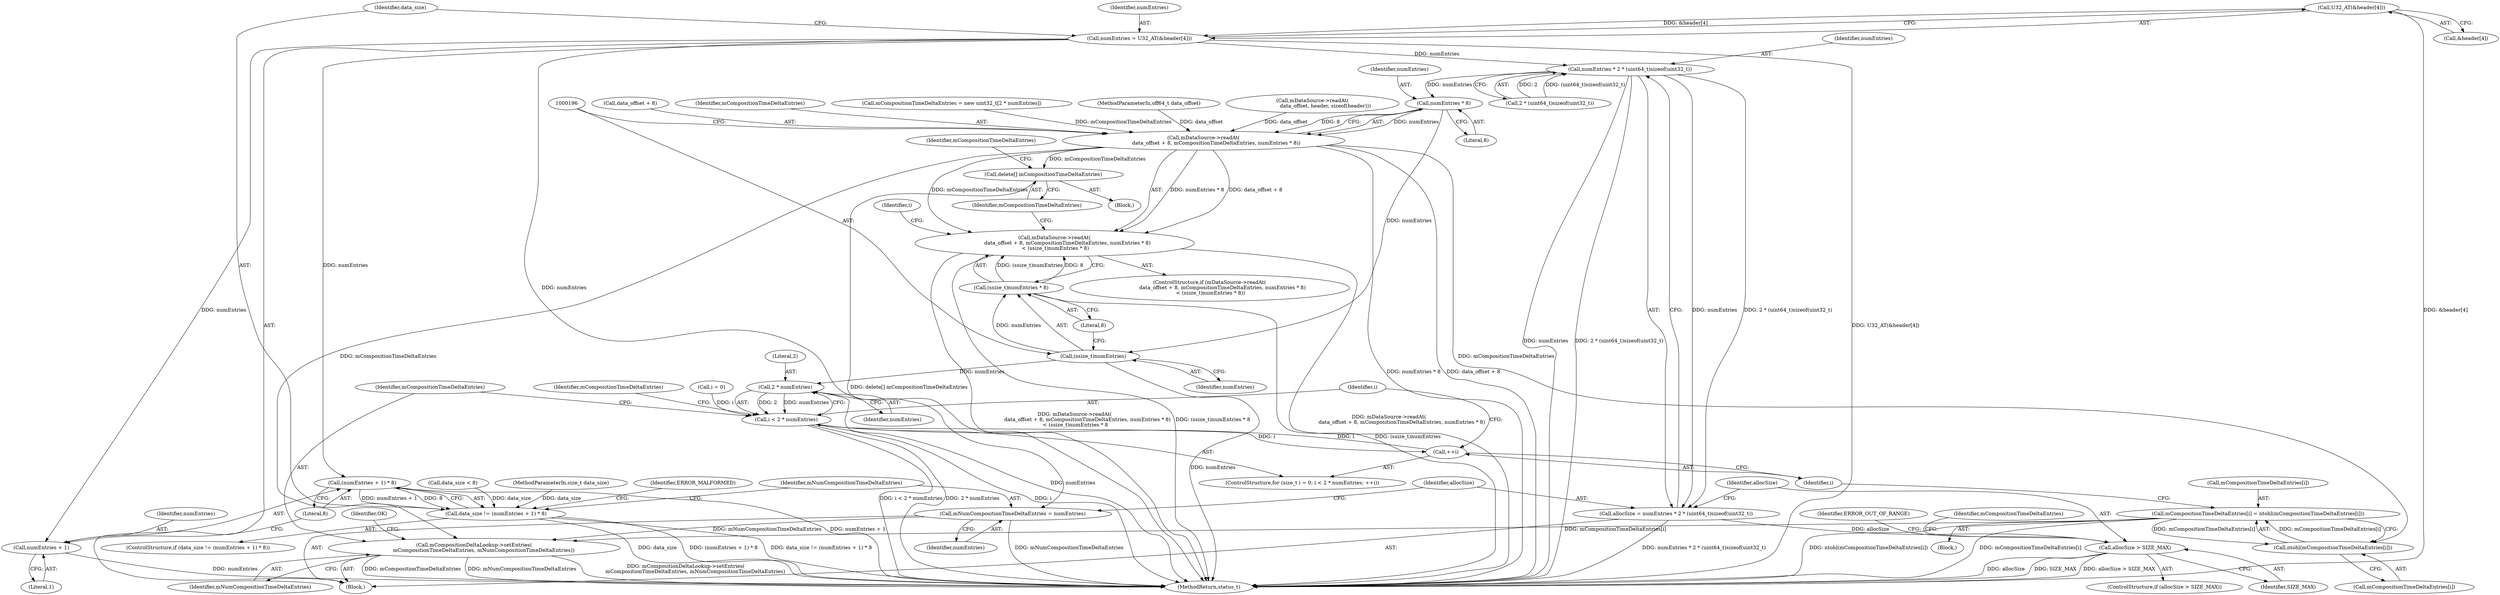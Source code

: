 digraph "0_Android_cf1581c66c2ad8c5b1aaca2e43e350cf5974f46d@array" {
"1000143" [label="(Call,U32_AT(&header[4]))"];
"1000141" [label="(Call,numEntries = U32_AT(&header[4]))"];
"1000151" [label="(Call,(numEntries + 1) * 8)"];
"1000149" [label="(Call,data_size != (numEntries + 1) * 8)"];
"1000152" [label="(Call,numEntries + 1)"];
"1000159" [label="(Call,mNumCompositionTimeDeltaEntries = numEntries)"];
"1000228" [label="(Call,mCompositionDeltaLookup->setEntries(\n            mCompositionTimeDeltaEntries, mNumCompositionTimeDeltaEntries))"];
"1000165" [label="(Call,numEntries * 2 * (uint64_t)sizeof(uint32_t))"];
"1000163" [label="(Call,allocSize = numEntries * 2 * (uint64_t)sizeof(uint32_t))"];
"1000174" [label="(Call,allocSize > SIZE_MAX)"];
"1000191" [label="(Call,numEntries * 8)"];
"1000186" [label="(Call,mDataSource->readAt(\n                data_offset + 8, mCompositionTimeDeltaEntries, numEntries * 8))"];
"1000185" [label="(Call,mDataSource->readAt(\n                data_offset + 8, mCompositionTimeDeltaEntries, numEntries * 8)\n < (ssize_t)numEntries * 8)"];
"1000200" [label="(Call,delete[] mCompositionTimeDeltaEntries)"];
"1000224" [label="(Call,ntohl(mCompositionTimeDeltaEntries[i]))"];
"1000220" [label="(Call,mCompositionTimeDeltaEntries[i] = ntohl(mCompositionTimeDeltaEntries[i]))"];
"1000195" [label="(Call,(ssize_t)numEntries)"];
"1000194" [label="(Call,(ssize_t)numEntries * 8)"];
"1000214" [label="(Call,2 * numEntries)"];
"1000212" [label="(Call,i < 2 * numEntries)"];
"1000217" [label="(Call,++i)"];
"1000185" [label="(Call,mDataSource->readAt(\n                data_offset + 8, mCompositionTimeDeltaEntries, numEntries * 8)\n < (ssize_t)numEntries * 8)"];
"1000160" [label="(Identifier,mNumCompositionTimeDeltaEntries)"];
"1000166" [label="(Identifier,numEntries)"];
"1000217" [label="(Call,++i)"];
"1000224" [label="(Call,ntohl(mCompositionTimeDeltaEntries[i]))"];
"1000219" [label="(Block,)"];
"1000198" [label="(Literal,8)"];
"1000150" [label="(Identifier,data_size)"];
"1000103" [label="(Block,)"];
"1000197" [label="(Identifier,numEntries)"];
"1000158" [label="(Identifier,ERROR_MALFORMED)"];
"1000163" [label="(Call,allocSize = numEntries * 2 * (uint64_t)sizeof(uint32_t))"];
"1000111" [label="(Call,data_size < 8)"];
"1000191" [label="(Call,numEntries * 8)"];
"1000225" [label="(Call,mCompositionTimeDeltaEntries[i])"];
"1000187" [label="(Call,data_offset + 8)"];
"1000161" [label="(Identifier,numEntries)"];
"1000215" [label="(Literal,2)"];
"1000142" [label="(Identifier,numEntries)"];
"1000175" [label="(Identifier,allocSize)"];
"1000201" [label="(Identifier,mCompositionTimeDeltaEntries)"];
"1000155" [label="(Literal,8)"];
"1000213" [label="(Identifier,i)"];
"1000176" [label="(Identifier,SIZE_MAX)"];
"1000194" [label="(Call,(ssize_t)numEntries * 8)"];
"1000232" [label="(Identifier,OK)"];
"1000199" [label="(Block,)"];
"1000179" [label="(Identifier,ERROR_OUT_OF_RANGE)"];
"1000214" [label="(Call,2 * numEntries)"];
"1000148" [label="(ControlStructure,if (data_size != (numEntries + 1) * 8))"];
"1000203" [label="(Identifier,mCompositionTimeDeltaEntries)"];
"1000216" [label="(Identifier,numEntries)"];
"1000192" [label="(Identifier,numEntries)"];
"1000209" [label="(Call,i = 0)"];
"1000229" [label="(Identifier,mCompositionTimeDeltaEntries)"];
"1000165" [label="(Call,numEntries * 2 * (uint64_t)sizeof(uint32_t))"];
"1000143" [label="(Call,U32_AT(&header[4]))"];
"1000181" [label="(Identifier,mCompositionTimeDeltaEntries)"];
"1000154" [label="(Literal,1)"];
"1000200" [label="(Call,delete[] mCompositionTimeDeltaEntries)"];
"1000167" [label="(Call,2 * (uint64_t)sizeof(uint32_t))"];
"1000159" [label="(Call,mNumCompositionTimeDeltaEntries = numEntries)"];
"1000174" [label="(Call,allocSize > SIZE_MAX)"];
"1000210" [label="(Identifier,i)"];
"1000149" [label="(Call,data_size != (numEntries + 1) * 8)"];
"1000230" [label="(Identifier,mNumCompositionTimeDeltaEntries)"];
"1000102" [label="(MethodParameterIn,size_t data_size)"];
"1000164" [label="(Identifier,allocSize)"];
"1000184" [label="(ControlStructure,if (mDataSource->readAt(\n                data_offset + 8, mCompositionTimeDeltaEntries, numEntries * 8)\n < (ssize_t)numEntries * 8))"];
"1000190" [label="(Identifier,mCompositionTimeDeltaEntries)"];
"1000195" [label="(Call,(ssize_t)numEntries)"];
"1000222" [label="(Identifier,mCompositionTimeDeltaEntries)"];
"1000141" [label="(Call,numEntries = U32_AT(&header[4]))"];
"1000173" [label="(ControlStructure,if (allocSize > SIZE_MAX))"];
"1000233" [label="(MethodReturn,status_t)"];
"1000186" [label="(Call,mDataSource->readAt(\n                data_offset + 8, mCompositionTimeDeltaEntries, numEntries * 8))"];
"1000220" [label="(Call,mCompositionTimeDeltaEntries[i] = ntohl(mCompositionTimeDeltaEntries[i]))"];
"1000153" [label="(Identifier,numEntries)"];
"1000151" [label="(Call,(numEntries + 1) * 8)"];
"1000218" [label="(Identifier,i)"];
"1000180" [label="(Call,mCompositionTimeDeltaEntries = new uint32_t[2 * numEntries])"];
"1000193" [label="(Literal,8)"];
"1000101" [label="(MethodParameterIn,off64_t data_offset)"];
"1000212" [label="(Call,i < 2 * numEntries)"];
"1000152" [label="(Call,numEntries + 1)"];
"1000221" [label="(Call,mCompositionTimeDeltaEntries[i])"];
"1000120" [label="(Call,mDataSource->readAt(\n                data_offset, header, sizeof(header)))"];
"1000207" [label="(ControlStructure,for (size_t i = 0; i < 2 * numEntries; ++i))"];
"1000228" [label="(Call,mCompositionDeltaLookup->setEntries(\n            mCompositionTimeDeltaEntries, mNumCompositionTimeDeltaEntries))"];
"1000144" [label="(Call,&header[4])"];
"1000143" -> "1000141"  [label="AST: "];
"1000143" -> "1000144"  [label="CFG: "];
"1000144" -> "1000143"  [label="AST: "];
"1000141" -> "1000143"  [label="CFG: "];
"1000143" -> "1000233"  [label="DDG: &header[4]"];
"1000143" -> "1000141"  [label="DDG: &header[4]"];
"1000141" -> "1000103"  [label="AST: "];
"1000142" -> "1000141"  [label="AST: "];
"1000150" -> "1000141"  [label="CFG: "];
"1000141" -> "1000233"  [label="DDG: U32_AT(&header[4])"];
"1000141" -> "1000151"  [label="DDG: numEntries"];
"1000141" -> "1000152"  [label="DDG: numEntries"];
"1000141" -> "1000159"  [label="DDG: numEntries"];
"1000141" -> "1000165"  [label="DDG: numEntries"];
"1000151" -> "1000149"  [label="AST: "];
"1000151" -> "1000155"  [label="CFG: "];
"1000152" -> "1000151"  [label="AST: "];
"1000155" -> "1000151"  [label="AST: "];
"1000149" -> "1000151"  [label="CFG: "];
"1000151" -> "1000233"  [label="DDG: numEntries + 1"];
"1000151" -> "1000149"  [label="DDG: numEntries + 1"];
"1000151" -> "1000149"  [label="DDG: 8"];
"1000149" -> "1000148"  [label="AST: "];
"1000150" -> "1000149"  [label="AST: "];
"1000158" -> "1000149"  [label="CFG: "];
"1000160" -> "1000149"  [label="CFG: "];
"1000149" -> "1000233"  [label="DDG: data_size"];
"1000149" -> "1000233"  [label="DDG: (numEntries + 1) * 8"];
"1000149" -> "1000233"  [label="DDG: data_size != (numEntries + 1) * 8"];
"1000111" -> "1000149"  [label="DDG: data_size"];
"1000102" -> "1000149"  [label="DDG: data_size"];
"1000152" -> "1000154"  [label="CFG: "];
"1000153" -> "1000152"  [label="AST: "];
"1000154" -> "1000152"  [label="AST: "];
"1000155" -> "1000152"  [label="CFG: "];
"1000152" -> "1000233"  [label="DDG: numEntries"];
"1000159" -> "1000103"  [label="AST: "];
"1000159" -> "1000161"  [label="CFG: "];
"1000160" -> "1000159"  [label="AST: "];
"1000161" -> "1000159"  [label="AST: "];
"1000164" -> "1000159"  [label="CFG: "];
"1000159" -> "1000233"  [label="DDG: mNumCompositionTimeDeltaEntries"];
"1000159" -> "1000228"  [label="DDG: mNumCompositionTimeDeltaEntries"];
"1000228" -> "1000103"  [label="AST: "];
"1000228" -> "1000230"  [label="CFG: "];
"1000229" -> "1000228"  [label="AST: "];
"1000230" -> "1000228"  [label="AST: "];
"1000232" -> "1000228"  [label="CFG: "];
"1000228" -> "1000233"  [label="DDG: mCompositionDeltaLookup->setEntries(\n            mCompositionTimeDeltaEntries, mNumCompositionTimeDeltaEntries)"];
"1000228" -> "1000233"  [label="DDG: mCompositionTimeDeltaEntries"];
"1000228" -> "1000233"  [label="DDG: mNumCompositionTimeDeltaEntries"];
"1000220" -> "1000228"  [label="DDG: mCompositionTimeDeltaEntries[i]"];
"1000186" -> "1000228"  [label="DDG: mCompositionTimeDeltaEntries"];
"1000165" -> "1000163"  [label="AST: "];
"1000165" -> "1000167"  [label="CFG: "];
"1000166" -> "1000165"  [label="AST: "];
"1000167" -> "1000165"  [label="AST: "];
"1000163" -> "1000165"  [label="CFG: "];
"1000165" -> "1000233"  [label="DDG: numEntries"];
"1000165" -> "1000233"  [label="DDG: 2 * (uint64_t)sizeof(uint32_t)"];
"1000165" -> "1000163"  [label="DDG: numEntries"];
"1000165" -> "1000163"  [label="DDG: 2 * (uint64_t)sizeof(uint32_t)"];
"1000167" -> "1000165"  [label="DDG: 2"];
"1000167" -> "1000165"  [label="DDG: (uint64_t)sizeof(uint32_t)"];
"1000165" -> "1000191"  [label="DDG: numEntries"];
"1000163" -> "1000103"  [label="AST: "];
"1000164" -> "1000163"  [label="AST: "];
"1000175" -> "1000163"  [label="CFG: "];
"1000163" -> "1000233"  [label="DDG: numEntries * 2 * (uint64_t)sizeof(uint32_t)"];
"1000163" -> "1000174"  [label="DDG: allocSize"];
"1000174" -> "1000173"  [label="AST: "];
"1000174" -> "1000176"  [label="CFG: "];
"1000175" -> "1000174"  [label="AST: "];
"1000176" -> "1000174"  [label="AST: "];
"1000179" -> "1000174"  [label="CFG: "];
"1000181" -> "1000174"  [label="CFG: "];
"1000174" -> "1000233"  [label="DDG: SIZE_MAX"];
"1000174" -> "1000233"  [label="DDG: allocSize > SIZE_MAX"];
"1000174" -> "1000233"  [label="DDG: allocSize"];
"1000191" -> "1000186"  [label="AST: "];
"1000191" -> "1000193"  [label="CFG: "];
"1000192" -> "1000191"  [label="AST: "];
"1000193" -> "1000191"  [label="AST: "];
"1000186" -> "1000191"  [label="CFG: "];
"1000191" -> "1000186"  [label="DDG: numEntries"];
"1000191" -> "1000186"  [label="DDG: 8"];
"1000191" -> "1000195"  [label="DDG: numEntries"];
"1000186" -> "1000185"  [label="AST: "];
"1000187" -> "1000186"  [label="AST: "];
"1000190" -> "1000186"  [label="AST: "];
"1000196" -> "1000186"  [label="CFG: "];
"1000186" -> "1000233"  [label="DDG: data_offset + 8"];
"1000186" -> "1000233"  [label="DDG: numEntries * 8"];
"1000186" -> "1000185"  [label="DDG: data_offset + 8"];
"1000186" -> "1000185"  [label="DDG: mCompositionTimeDeltaEntries"];
"1000186" -> "1000185"  [label="DDG: numEntries * 8"];
"1000120" -> "1000186"  [label="DDG: data_offset"];
"1000101" -> "1000186"  [label="DDG: data_offset"];
"1000180" -> "1000186"  [label="DDG: mCompositionTimeDeltaEntries"];
"1000186" -> "1000200"  [label="DDG: mCompositionTimeDeltaEntries"];
"1000186" -> "1000224"  [label="DDG: mCompositionTimeDeltaEntries"];
"1000185" -> "1000184"  [label="AST: "];
"1000185" -> "1000194"  [label="CFG: "];
"1000194" -> "1000185"  [label="AST: "];
"1000201" -> "1000185"  [label="CFG: "];
"1000210" -> "1000185"  [label="CFG: "];
"1000185" -> "1000233"  [label="DDG: mDataSource->readAt(\n                data_offset + 8, mCompositionTimeDeltaEntries, numEntries * 8)"];
"1000185" -> "1000233"  [label="DDG: mDataSource->readAt(\n                data_offset + 8, mCompositionTimeDeltaEntries, numEntries * 8)\n < (ssize_t)numEntries * 8"];
"1000185" -> "1000233"  [label="DDG: (ssize_t)numEntries * 8"];
"1000194" -> "1000185"  [label="DDG: (ssize_t)numEntries"];
"1000194" -> "1000185"  [label="DDG: 8"];
"1000200" -> "1000199"  [label="AST: "];
"1000200" -> "1000201"  [label="CFG: "];
"1000201" -> "1000200"  [label="AST: "];
"1000203" -> "1000200"  [label="CFG: "];
"1000200" -> "1000233"  [label="DDG: delete[] mCompositionTimeDeltaEntries"];
"1000224" -> "1000220"  [label="AST: "];
"1000224" -> "1000225"  [label="CFG: "];
"1000225" -> "1000224"  [label="AST: "];
"1000220" -> "1000224"  [label="CFG: "];
"1000224" -> "1000220"  [label="DDG: mCompositionTimeDeltaEntries[i]"];
"1000220" -> "1000224"  [label="DDG: mCompositionTimeDeltaEntries[i]"];
"1000220" -> "1000219"  [label="AST: "];
"1000221" -> "1000220"  [label="AST: "];
"1000218" -> "1000220"  [label="CFG: "];
"1000220" -> "1000233"  [label="DDG: mCompositionTimeDeltaEntries[i]"];
"1000220" -> "1000233"  [label="DDG: ntohl(mCompositionTimeDeltaEntries[i])"];
"1000195" -> "1000194"  [label="AST: "];
"1000195" -> "1000197"  [label="CFG: "];
"1000196" -> "1000195"  [label="AST: "];
"1000197" -> "1000195"  [label="AST: "];
"1000198" -> "1000195"  [label="CFG: "];
"1000195" -> "1000233"  [label="DDG: numEntries"];
"1000195" -> "1000194"  [label="DDG: numEntries"];
"1000195" -> "1000214"  [label="DDG: numEntries"];
"1000194" -> "1000198"  [label="CFG: "];
"1000198" -> "1000194"  [label="AST: "];
"1000194" -> "1000233"  [label="DDG: (ssize_t)numEntries"];
"1000214" -> "1000212"  [label="AST: "];
"1000214" -> "1000216"  [label="CFG: "];
"1000215" -> "1000214"  [label="AST: "];
"1000216" -> "1000214"  [label="AST: "];
"1000212" -> "1000214"  [label="CFG: "];
"1000214" -> "1000233"  [label="DDG: numEntries"];
"1000214" -> "1000212"  [label="DDG: 2"];
"1000214" -> "1000212"  [label="DDG: numEntries"];
"1000212" -> "1000207"  [label="AST: "];
"1000213" -> "1000212"  [label="AST: "];
"1000222" -> "1000212"  [label="CFG: "];
"1000229" -> "1000212"  [label="CFG: "];
"1000212" -> "1000233"  [label="DDG: i < 2 * numEntries"];
"1000212" -> "1000233"  [label="DDG: 2 * numEntries"];
"1000212" -> "1000233"  [label="DDG: i"];
"1000209" -> "1000212"  [label="DDG: i"];
"1000217" -> "1000212"  [label="DDG: i"];
"1000212" -> "1000217"  [label="DDG: i"];
"1000217" -> "1000207"  [label="AST: "];
"1000217" -> "1000218"  [label="CFG: "];
"1000218" -> "1000217"  [label="AST: "];
"1000213" -> "1000217"  [label="CFG: "];
}
